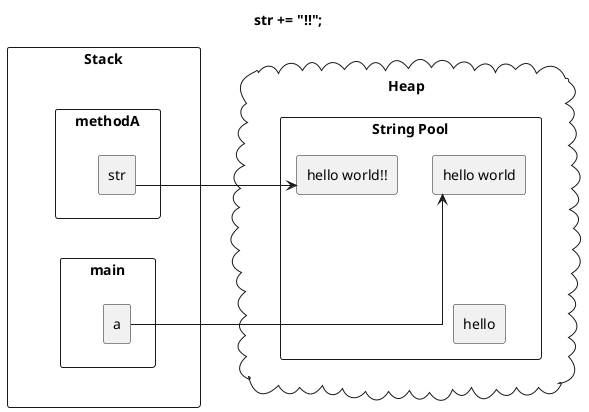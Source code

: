 @startuml
skinparam linetype ortho

title str += "!!";

rectangle "Stack" {
	rectangle "methodA" {
		rectangle "str"
	}

	rectangle "main" {
		rectangle "a"
	}

	methodA -[hidden]d- main
}

cloud "Heap" {
	rectangle "String Pool" {
		rectangle "hello"
		rectangle "hello world" as helloworld
		rectangle "hello world!!" as helloworld2
	}

	hello -[hidden]u- helloworld
}

Stack -[hidden]r-Heap
a -r-> helloworld
str -u-> helloworld2

@enduml